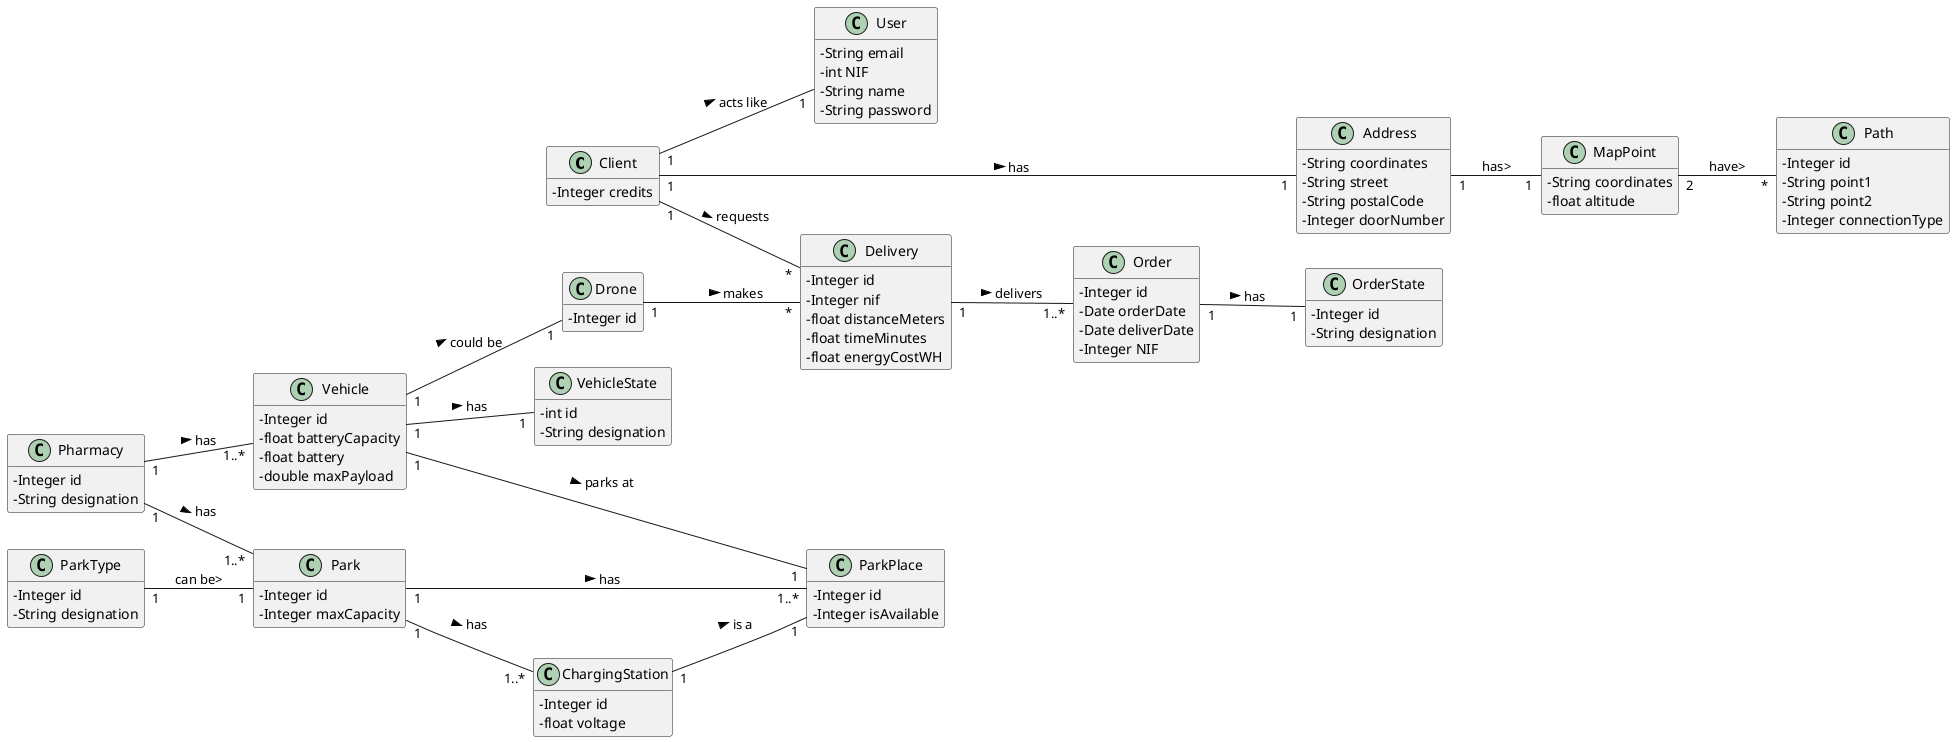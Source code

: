 @startuml
skinparam classAttributeIconSize 0
hide methods
left to right direction





class Client {
    -Integer credits
}

class Address {
    -String coordinates
    -String street
    -String postalCode
    -Integer doorNumber

}

class MapPoint{
    -String coordinates
    -float altitude
}

class Path{
    -Integer id
    -String point1
    -String point2
    -Integer connectionType
}

class Pharmacy {
    -Integer id
    -String designation
}

class Vehicle{
    -Integer id
    -float batteryCapacity
    -float battery
    -double maxPayload
}

class Drone{
    -Integer id
}

class Park {
    -Integer id
    -Integer maxCapacity
}

class ParkPlace {
    -Integer id
    -Integer isAvailable
}

class ParkType{
    -Integer id
    -String designation
}

class ChargingStation {
    -Integer id
    -float voltage
}




class Delivery {
    -Integer id
    -Integer nif
    -float distanceMeters
    -float timeMinutes
    -float energyCostWH
}

class Order {
    -Integer id
    -Date orderDate
    -Date deliverDate
    -Integer NIF
}

class OrderState {
    -Integer id
    -String designation
}




class User{
-String email
-int NIF
-String name
-String password
}


class VehicleState{
-int id
-String designation
}


/'------------------------------------------------------------------------------------ '/





Address "1" -- "1" MapPoint: has>

MapPoint "2" -- "*" Path: have>



ChargingStation "1" -- "1" ParkPlace : is a >

Client "1" -- "1" User: acts like >
Client "1" ---- "1" Address: has >
Client "1" -- "*" Delivery: requests >


Park "1" -- "1..*" ChargingStation: has >
Park "1" -- "1..*" ParkPlace: has >

ParkType "1" -- "1" Park: can be>



Vehicle "1" -- "1" ParkPlace: parks at >
Vehicle "1" -- "1" VehicleState: has >


Delivery "1" -- "1..*" Order: delivers >

Pharmacy "1" -- "1..*" Park: has >
Pharmacy "1" -- "1..*" Vehicle: has >



Order "1" -- "1" OrderState: has >


Vehicle "1" -- "1" Drone: could be >

Drone "1" -- "*" Delivery: makes >

@enduml
